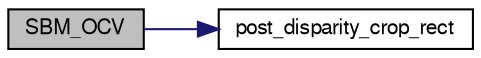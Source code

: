 digraph "SBM_OCV"
{
  edge [fontname="FreeSans",fontsize="10",labelfontname="FreeSans",labelfontsize="10"];
  node [fontname="FreeSans",fontsize="10",shape=record];
  rankdir="LR";
  Node1 [label="SBM_OCV",height=0.2,width=0.4,color="black", fillcolor="grey75", style="filled", fontcolor="black"];
  Node1 -> Node2 [color="midnightblue",fontsize="10",style="solid",fontname="FreeSans"];
  Node2 [label="post_disparity_crop_rect",height=0.2,width=0.4,color="black", fillcolor="white", style="filled",URL="$wedgebug_8c.html#aa6f20fba60477d3caba1a833f1f49bcd"];
}
